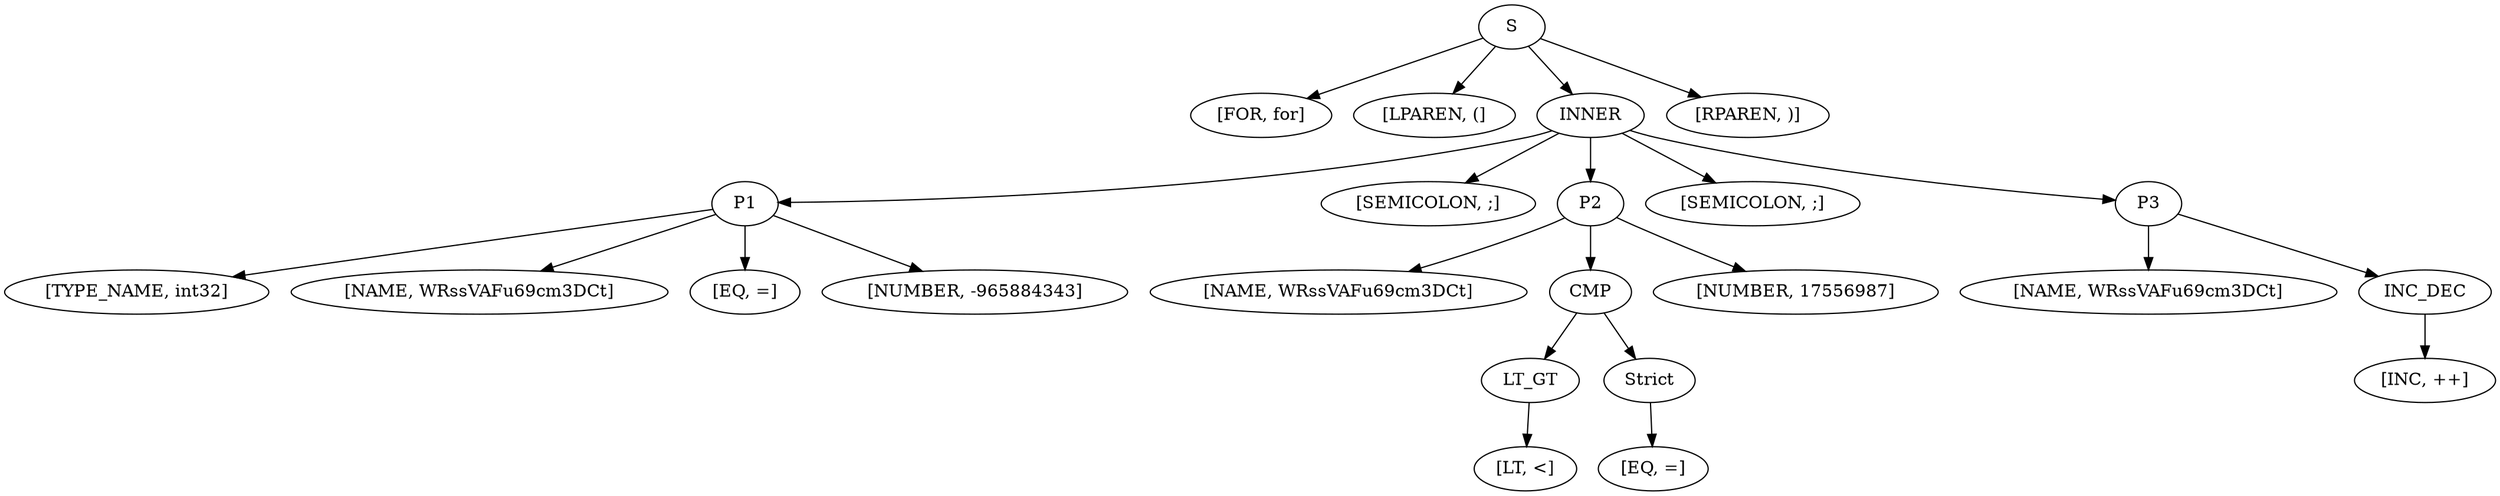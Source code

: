 digraph G {
0 [label = "S"]
1 [label = "[FOR, for]"]
0 -> 1
2 [label = "[LPAREN, (]"]
0 -> 2
3 [label = "INNER"]
0 -> 3
4 [label = "P1"]
3 -> 4
5 [label = "[TYPE_NAME, int32]"]
4 -> 5
6 [label = "[NAME, WRssVAFu69cm3DCt]"]
4 -> 6
7 [label = "[EQ, =]"]
4 -> 7
8 [label = "[NUMBER, -965884343]"]
4 -> 8
9 [label = "[SEMICOLON, ;]"]
3 -> 9
10 [label = "P2"]
3 -> 10
11 [label = "[NAME, WRssVAFu69cm3DCt]"]
10 -> 11
12 [label = "CMP"]
10 -> 12
13 [label = "LT_GT"]
12 -> 13
14 [label = "[LT, <]"]
13 -> 14
15 [label = "Strict"]
12 -> 15
16 [label = "[EQ, =]"]
15 -> 16
17 [label = "[NUMBER, 17556987]"]
10 -> 17
18 [label = "[SEMICOLON, ;]"]
3 -> 18
19 [label = "P3"]
3 -> 19
20 [label = "[NAME, WRssVAFu69cm3DCt]"]
19 -> 20
21 [label = "INC_DEC"]
19 -> 21
22 [label = "[INC, ++]"]
21 -> 22
23 [label = "[RPAREN, )]"]
0 -> 23
}
